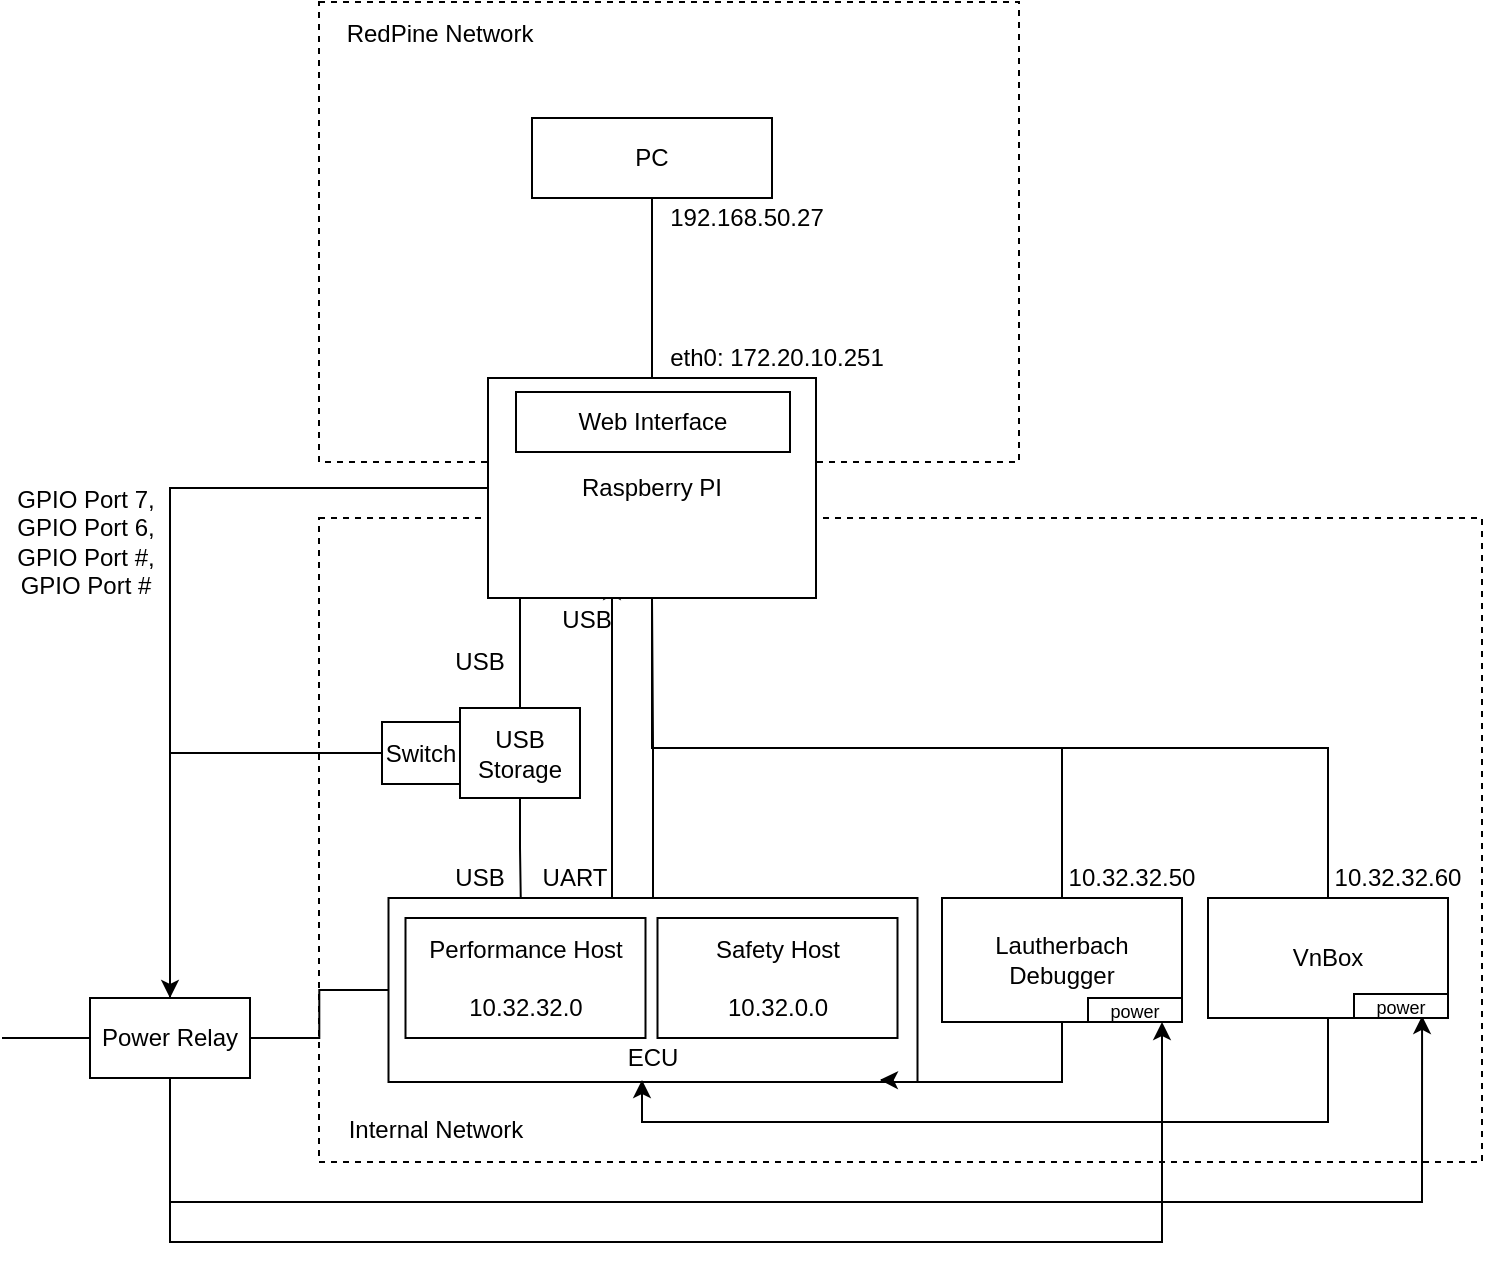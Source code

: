 <mxfile version="12.9.2" type="device"><diagram id="7z3N3OmHbQKK3oKHoQfy" name="Page-1"><mxGraphModel dx="1182" dy="717" grid="1" gridSize="10" guides="1" tooltips="1" connect="1" arrows="1" fold="1" page="1" pageScale="1" pageWidth="850" pageHeight="1100" math="0" shadow="0"><root><mxCell id="0"/><mxCell id="1" parent="0"/><mxCell id="xEMmRwoI-NqBqUnDeYgd-17" value="" style="rounded=0;whiteSpace=wrap;html=1;dashed=1;" parent="1" vertex="1"><mxGeometry x="218.5" y="408" width="581.5" height="322" as="geometry"/></mxCell><mxCell id="xEMmRwoI-NqBqUnDeYgd-19" style="edgeStyle=orthogonalEdgeStyle;rounded=0;orthogonalLoop=1;jettySize=auto;html=1;exitX=0.5;exitY=0;exitDx=0;exitDy=0;entryX=0.5;entryY=1;entryDx=0;entryDy=0;endArrow=none;endFill=0;" parent="1" source="xEMmRwoI-NqBqUnDeYgd-14" target="xEMmRwoI-NqBqUnDeYgd-1" edge="1"><mxGeometry relative="1" as="geometry"/></mxCell><mxCell id="LBhaOshW2IlX-SSX9gA7-17" style="edgeStyle=orthogonalEdgeStyle;rounded=0;orthogonalLoop=1;jettySize=auto;html=1;" edge="1" parent="1" source="xEMmRwoI-NqBqUnDeYgd-14"><mxGeometry relative="1" as="geometry"><mxPoint x="365" y="440" as="targetPoint"/><Array as="points"><mxPoint x="365" y="560"/><mxPoint x="365" y="560"/></Array></mxGeometry></mxCell><mxCell id="xEMmRwoI-NqBqUnDeYgd-14" value="" style="rounded=0;whiteSpace=wrap;html=1;" parent="1" vertex="1"><mxGeometry x="253.25" y="598" width="264.5" height="92" as="geometry"/></mxCell><mxCell id="xEMmRwoI-NqBqUnDeYgd-3" value="" style="rounded=0;whiteSpace=wrap;html=1;dashed=1;" parent="1" vertex="1"><mxGeometry x="218.5" y="150" width="350" height="230" as="geometry"/></mxCell><mxCell id="xEMmRwoI-NqBqUnDeYgd-25" style="edgeStyle=orthogonalEdgeStyle;rounded=0;orthogonalLoop=1;jettySize=auto;html=1;exitX=0;exitY=0.5;exitDx=0;exitDy=0;entryX=0.5;entryY=0;entryDx=0;entryDy=0;endArrow=none;endFill=0;" parent="1" source="xEMmRwoI-NqBqUnDeYgd-1" target="xEMmRwoI-NqBqUnDeYgd-21" edge="1"><mxGeometry relative="1" as="geometry"/></mxCell><mxCell id="xEMmRwoI-NqBqUnDeYgd-51" style="edgeStyle=orthogonalEdgeStyle;rounded=0;orthogonalLoop=1;jettySize=auto;html=1;exitX=0.25;exitY=1;exitDx=0;exitDy=0;entryX=0.5;entryY=0;entryDx=0;entryDy=0;endArrow=none;endFill=0;" parent="1" source="xEMmRwoI-NqBqUnDeYgd-1" target="xEMmRwoI-NqBqUnDeYgd-38" edge="1"><mxGeometry relative="1" as="geometry"><Array as="points"><mxPoint x="319" y="448"/></Array></mxGeometry></mxCell><mxCell id="xEMmRwoI-NqBqUnDeYgd-1" value="Raspberry PI" style="rounded=0;whiteSpace=wrap;html=1;" parent="1" vertex="1"><mxGeometry x="303" y="338" width="164" height="110" as="geometry"/></mxCell><mxCell id="xEMmRwoI-NqBqUnDeYgd-7" style="edgeStyle=orthogonalEdgeStyle;rounded=0;orthogonalLoop=1;jettySize=auto;html=1;exitX=0.5;exitY=1;exitDx=0;exitDy=0;entryX=0.5;entryY=0;entryDx=0;entryDy=0;endArrow=none;endFill=0;" parent="1" source="xEMmRwoI-NqBqUnDeYgd-2" target="xEMmRwoI-NqBqUnDeYgd-1" edge="1"><mxGeometry relative="1" as="geometry"/></mxCell><mxCell id="xEMmRwoI-NqBqUnDeYgd-2" value="PC" style="rounded=0;whiteSpace=wrap;html=1;" parent="1" vertex="1"><mxGeometry x="325" y="208" width="120" height="40" as="geometry"/></mxCell><mxCell id="xEMmRwoI-NqBqUnDeYgd-5" value="RedPine Network" style="text;html=1;strokeColor=none;fillColor=none;align=center;verticalAlign=middle;whiteSpace=wrap;rounded=0;dashed=1;" parent="1" vertex="1"><mxGeometry x="224" y="156" width="110" height="20" as="geometry"/></mxCell><mxCell id="xEMmRwoI-NqBqUnDeYgd-8" value="Web Interface" style="rounded=0;whiteSpace=wrap;html=1;" parent="1" vertex="1"><mxGeometry x="317" y="345" width="137" height="30" as="geometry"/></mxCell><mxCell id="xEMmRwoI-NqBqUnDeYgd-9" value="eth0: 172.20.10.251" style="text;html=1;strokeColor=none;fillColor=none;align=center;verticalAlign=middle;whiteSpace=wrap;rounded=0;" parent="1" vertex="1"><mxGeometry x="385" y="318" width="125" height="20" as="geometry"/></mxCell><mxCell id="xEMmRwoI-NqBqUnDeYgd-10" value="USB" style="text;html=1;strokeColor=none;fillColor=none;align=center;verticalAlign=middle;whiteSpace=wrap;rounded=0;" parent="1" vertex="1"><mxGeometry x="340" y="448" width="25" height="21" as="geometry"/></mxCell><mxCell id="xEMmRwoI-NqBqUnDeYgd-13" value="192.168.50.27" style="text;html=1;strokeColor=none;fillColor=none;align=center;verticalAlign=middle;whiteSpace=wrap;rounded=0;" parent="1" vertex="1"><mxGeometry x="385" y="248" width="95" height="20" as="geometry"/></mxCell><mxCell id="xEMmRwoI-NqBqUnDeYgd-15" value="Performance Host&lt;br&gt;&lt;br&gt;10.32.32.0" style="rounded=0;whiteSpace=wrap;html=1;" parent="1" vertex="1"><mxGeometry x="261.75" y="608" width="120" height="60" as="geometry"/></mxCell><mxCell id="xEMmRwoI-NqBqUnDeYgd-16" value="Safety Host&lt;br&gt;&lt;br&gt;10.32.0.0" style="rounded=0;whiteSpace=wrap;html=1;" parent="1" vertex="1"><mxGeometry x="387.75" y="608" width="120" height="60" as="geometry"/></mxCell><mxCell id="xEMmRwoI-NqBqUnDeYgd-18" value="Internal Network" style="text;html=1;strokeColor=none;fillColor=none;align=center;verticalAlign=middle;whiteSpace=wrap;rounded=0;" parent="1" vertex="1"><mxGeometry x="224" y="704" width="106" height="20" as="geometry"/></mxCell><mxCell id="xEMmRwoI-NqBqUnDeYgd-23" style="edgeStyle=orthogonalEdgeStyle;rounded=0;orthogonalLoop=1;jettySize=auto;html=1;exitX=0;exitY=0.5;exitDx=0;exitDy=0;endArrow=none;endFill=0;" parent="1" source="xEMmRwoI-NqBqUnDeYgd-21" edge="1"><mxGeometry relative="1" as="geometry"><mxPoint x="60" y="668" as="targetPoint"/></mxGeometry></mxCell><mxCell id="xEMmRwoI-NqBqUnDeYgd-24" style="edgeStyle=orthogonalEdgeStyle;rounded=0;orthogonalLoop=1;jettySize=auto;html=1;exitX=1;exitY=0.5;exitDx=0;exitDy=0;entryX=0;entryY=0.5;entryDx=0;entryDy=0;endArrow=none;endFill=0;" parent="1" source="xEMmRwoI-NqBqUnDeYgd-21" target="xEMmRwoI-NqBqUnDeYgd-14" edge="1"><mxGeometry relative="1" as="geometry"/></mxCell><mxCell id="LBhaOshW2IlX-SSX9gA7-21" style="edgeStyle=orthogonalEdgeStyle;rounded=0;orthogonalLoop=1;jettySize=auto;html=1;entryX=0.892;entryY=0.983;entryDx=0;entryDy=0;entryPerimeter=0;" edge="1" parent="1" source="xEMmRwoI-NqBqUnDeYgd-21" target="xEMmRwoI-NqBqUnDeYgd-30"><mxGeometry relative="1" as="geometry"><mxPoint x="144" y="812" as="targetPoint"/><Array as="points"><mxPoint x="144" y="750"/><mxPoint x="770" y="750"/></Array></mxGeometry></mxCell><mxCell id="LBhaOshW2IlX-SSX9gA7-22" style="edgeStyle=orthogonalEdgeStyle;rounded=0;orthogonalLoop=1;jettySize=auto;html=1;" edge="1" parent="1" source="xEMmRwoI-NqBqUnDeYgd-21"><mxGeometry relative="1" as="geometry"><mxPoint x="640" y="660" as="targetPoint"/><Array as="points"><mxPoint x="144" y="770"/><mxPoint x="640" y="770"/></Array></mxGeometry></mxCell><mxCell id="xEMmRwoI-NqBqUnDeYgd-21" value="Power Relay" style="rounded=0;whiteSpace=wrap;html=1;" parent="1" vertex="1"><mxGeometry x="104" y="648" width="80" height="40" as="geometry"/></mxCell><mxCell id="xEMmRwoI-NqBqUnDeYgd-27" style="edgeStyle=orthogonalEdgeStyle;rounded=0;orthogonalLoop=1;jettySize=auto;html=1;exitX=0.5;exitY=0;exitDx=0;exitDy=0;entryX=0.5;entryY=1;entryDx=0;entryDy=0;endArrow=none;endFill=0;" parent="1" source="xEMmRwoI-NqBqUnDeYgd-26" target="xEMmRwoI-NqBqUnDeYgd-1" edge="1"><mxGeometry relative="1" as="geometry"/></mxCell><mxCell id="LBhaOshW2IlX-SSX9gA7-18" style="edgeStyle=orthogonalEdgeStyle;rounded=0;orthogonalLoop=1;jettySize=auto;html=1;entryX=0.929;entryY=0.989;entryDx=0;entryDy=0;entryPerimeter=0;" edge="1" parent="1" source="xEMmRwoI-NqBqUnDeYgd-26" target="xEMmRwoI-NqBqUnDeYgd-14"><mxGeometry relative="1" as="geometry"><mxPoint x="500" y="750" as="targetPoint"/><Array as="points"><mxPoint x="590" y="690"/><mxPoint x="500" y="690"/></Array></mxGeometry></mxCell><mxCell id="xEMmRwoI-NqBqUnDeYgd-26" value="Lautherbach&lt;br&gt;Debugger" style="rounded=0;whiteSpace=wrap;html=1;" parent="1" vertex="1"><mxGeometry x="530" y="598" width="120" height="62" as="geometry"/></mxCell><mxCell id="xEMmRwoI-NqBqUnDeYgd-28" value="10.32.32.50" style="text;html=1;strokeColor=none;fillColor=none;align=center;verticalAlign=middle;whiteSpace=wrap;rounded=0;" parent="1" vertex="1"><mxGeometry x="590" y="578" width="70" height="20" as="geometry"/></mxCell><mxCell id="xEMmRwoI-NqBqUnDeYgd-31" style="edgeStyle=orthogonalEdgeStyle;rounded=0;orthogonalLoop=1;jettySize=auto;html=1;exitX=0.5;exitY=0;exitDx=0;exitDy=0;entryX=0.5;entryY=1;entryDx=0;entryDy=0;endArrow=none;endFill=0;" parent="1" source="xEMmRwoI-NqBqUnDeYgd-30" target="xEMmRwoI-NqBqUnDeYgd-1" edge="1"><mxGeometry relative="1" as="geometry"/></mxCell><mxCell id="LBhaOshW2IlX-SSX9gA7-11" style="edgeStyle=orthogonalEdgeStyle;rounded=0;orthogonalLoop=1;jettySize=auto;html=1;" edge="1" parent="1" source="xEMmRwoI-NqBqUnDeYgd-30"><mxGeometry relative="1" as="geometry"><mxPoint x="380" y="689" as="targetPoint"/><Array as="points"><mxPoint x="723" y="710"/><mxPoint x="380" y="710"/><mxPoint x="380" y="689"/></Array></mxGeometry></mxCell><mxCell id="xEMmRwoI-NqBqUnDeYgd-30" value="VnBox" style="rounded=0;whiteSpace=wrap;html=1;" parent="1" vertex="1"><mxGeometry x="663" y="598" width="120" height="60" as="geometry"/></mxCell><mxCell id="xEMmRwoI-NqBqUnDeYgd-32" value="10.32.32.60" style="text;html=1;strokeColor=none;fillColor=none;align=center;verticalAlign=middle;whiteSpace=wrap;rounded=0;" parent="1" vertex="1"><mxGeometry x="723" y="578" width="70" height="20" as="geometry"/></mxCell><mxCell id="xEMmRwoI-NqBqUnDeYgd-35" value="GPIO Port 7,&lt;br&gt;GPIO Port 6, GPIO Port #,&lt;br&gt;GPIO Port #" style="text;html=1;strokeColor=none;fillColor=none;align=center;verticalAlign=middle;whiteSpace=wrap;rounded=0;" parent="1" vertex="1"><mxGeometry x="60" y="391" width="84" height="57" as="geometry"/></mxCell><mxCell id="xEMmRwoI-NqBqUnDeYgd-52" style="edgeStyle=orthogonalEdgeStyle;rounded=0;orthogonalLoop=1;jettySize=auto;html=1;exitX=0.5;exitY=1;exitDx=0;exitDy=0;entryX=0.25;entryY=0;entryDx=0;entryDy=0;endArrow=none;endFill=0;" parent="1" source="xEMmRwoI-NqBqUnDeYgd-38" target="xEMmRwoI-NqBqUnDeYgd-14" edge="1"><mxGeometry relative="1" as="geometry"/></mxCell><mxCell id="LBhaOshW2IlX-SSX9gA7-3" style="edgeStyle=orthogonalEdgeStyle;rounded=0;orthogonalLoop=1;jettySize=auto;html=1;" edge="1" parent="1" source="LBhaOshW2IlX-SSX9gA7-4" target="xEMmRwoI-NqBqUnDeYgd-21"><mxGeometry relative="1" as="geometry"/></mxCell><mxCell id="xEMmRwoI-NqBqUnDeYgd-38" value="USB Storage" style="rounded=0;whiteSpace=wrap;html=1;" parent="1" vertex="1"><mxGeometry x="289" y="503" width="60" height="45" as="geometry"/></mxCell><mxCell id="xEMmRwoI-NqBqUnDeYgd-44" value="&lt;br&gt;USB" style="text;html=1;strokeColor=none;fillColor=none;align=center;verticalAlign=middle;whiteSpace=wrap;rounded=0;" parent="1" vertex="1"><mxGeometry x="262" y="458" width="74" height="28" as="geometry"/></mxCell><mxCell id="xEMmRwoI-NqBqUnDeYgd-48" value="USB" style="text;html=1;strokeColor=none;fillColor=none;align=center;verticalAlign=middle;whiteSpace=wrap;rounded=0;" parent="1" vertex="1"><mxGeometry x="279" y="578" width="40" height="20" as="geometry"/></mxCell><mxCell id="LBhaOshW2IlX-SSX9gA7-4" value="Switch" style="rounded=0;whiteSpace=wrap;html=1;" vertex="1" parent="1"><mxGeometry x="250" y="510" width="39" height="31" as="geometry"/></mxCell><mxCell id="LBhaOshW2IlX-SSX9gA7-6" value="ECU" style="text;html=1;align=center;verticalAlign=middle;resizable=0;points=[];autosize=1;" vertex="1" parent="1"><mxGeometry x="365" y="668" width="40" height="20" as="geometry"/></mxCell><mxCell id="LBhaOshW2IlX-SSX9gA7-20" value="UART" style="text;html=1;strokeColor=none;fillColor=none;align=center;verticalAlign=middle;whiteSpace=wrap;rounded=0;" vertex="1" parent="1"><mxGeometry x="334" y="577" width="25" height="21" as="geometry"/></mxCell><mxCell id="LBhaOshW2IlX-SSX9gA7-27" value="&lt;font style=&quot;font-size: 9px&quot;&gt;power&lt;/font&gt;" style="rounded=0;whiteSpace=wrap;html=1;strokeColor=#000000;" vertex="1" parent="1"><mxGeometry x="603" y="648" width="47" height="12" as="geometry"/></mxCell><mxCell id="LBhaOshW2IlX-SSX9gA7-29" value="&lt;font style=&quot;font-size: 9px&quot;&gt;power&lt;/font&gt;" style="rounded=0;whiteSpace=wrap;html=1;strokeColor=#000000;" vertex="1" parent="1"><mxGeometry x="736" y="646" width="47" height="12" as="geometry"/></mxCell></root></mxGraphModel></diagram></mxfile>